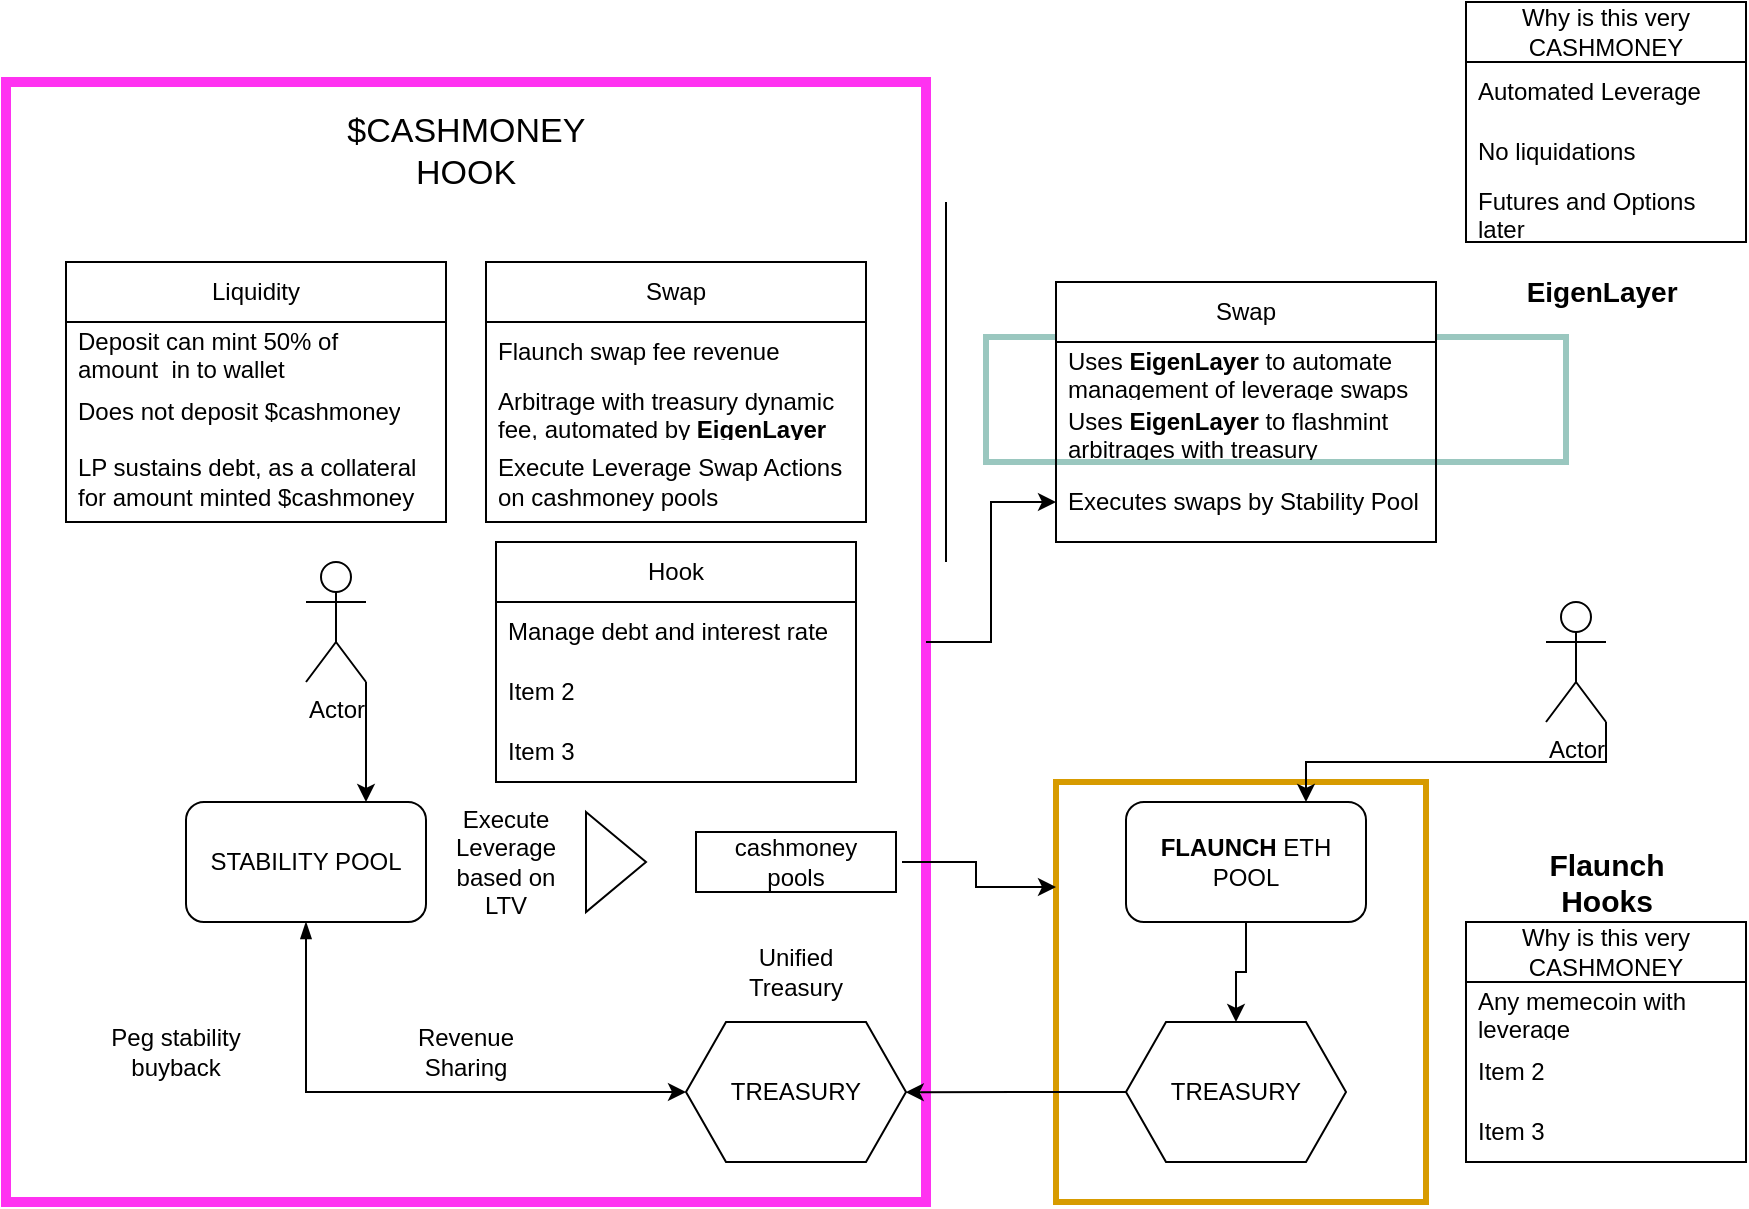 <mxfile version="26.0.15">
  <diagram name="Página-1" id="1IU401blc4CkbbXpULVT">
    <mxGraphModel dx="954" dy="1658" grid="1" gridSize="10" guides="1" tooltips="1" connect="1" arrows="1" fold="1" page="1" pageScale="1" pageWidth="850" pageHeight="1100" math="0" shadow="0">
      <root>
        <mxCell id="0" />
        <mxCell id="1" parent="0" />
        <mxCell id="cpoF_YOOKNL7qUSwxbyy-42" value="" style="rounded=0;whiteSpace=wrap;html=1;fillColor=none;strokeColor=#d79b00;strokeWidth=3;" vertex="1" parent="1">
          <mxGeometry x="535" y="100" width="185" height="210" as="geometry" />
        </mxCell>
        <mxCell id="cpoF_YOOKNL7qUSwxbyy-44" value="" style="rounded=0;whiteSpace=wrap;html=1;fillColor=none;strokeColor=#9AC7BF;strokeWidth=3;" vertex="1" parent="1">
          <mxGeometry x="500" y="-122.5" width="290" height="62.5" as="geometry" />
        </mxCell>
        <mxCell id="cpoF_YOOKNL7qUSwxbyy-40" value="" style="rounded=0;whiteSpace=wrap;html=1;fillColor=none;strokeColor=#FF32F1;strokeWidth=5;" vertex="1" parent="1">
          <mxGeometry x="10" y="-250" width="460" height="560" as="geometry" />
        </mxCell>
        <mxCell id="cpoF_YOOKNL7qUSwxbyy-51" style="edgeStyle=orthogonalEdgeStyle;rounded=0;orthogonalLoop=1;jettySize=auto;html=1;exitX=0.5;exitY=1;exitDx=0;exitDy=0;entryX=0;entryY=0.5;entryDx=0;entryDy=0;startArrow=blockThin;startFill=1;" edge="1" parent="1" source="cpoF_YOOKNL7qUSwxbyy-1" target="cpoF_YOOKNL7qUSwxbyy-4">
          <mxGeometry relative="1" as="geometry" />
        </mxCell>
        <mxCell id="cpoF_YOOKNL7qUSwxbyy-1" value="STABILITY POOL" style="rounded=1;whiteSpace=wrap;html=1;" vertex="1" parent="1">
          <mxGeometry x="100" y="110" width="120" height="60" as="geometry" />
        </mxCell>
        <mxCell id="cpoF_YOOKNL7qUSwxbyy-5" style="edgeStyle=orthogonalEdgeStyle;rounded=0;orthogonalLoop=1;jettySize=auto;html=1;exitX=0.5;exitY=1;exitDx=0;exitDy=0;entryX=0.5;entryY=0;entryDx=0;entryDy=0;" edge="1" parent="1" source="cpoF_YOOKNL7qUSwxbyy-2" target="cpoF_YOOKNL7qUSwxbyy-3">
          <mxGeometry relative="1" as="geometry" />
        </mxCell>
        <mxCell id="cpoF_YOOKNL7qUSwxbyy-2" value="&lt;b&gt;FLAUNCH &lt;/b&gt;ETH POOL" style="rounded=1;whiteSpace=wrap;html=1;" vertex="1" parent="1">
          <mxGeometry x="570" y="110" width="120" height="60" as="geometry" />
        </mxCell>
        <mxCell id="cpoF_YOOKNL7qUSwxbyy-3" value="TREASURY" style="shape=hexagon;perimeter=hexagonPerimeter2;whiteSpace=wrap;html=1;fixedSize=1;" vertex="1" parent="1">
          <mxGeometry x="570" y="220" width="110" height="70" as="geometry" />
        </mxCell>
        <mxCell id="cpoF_YOOKNL7qUSwxbyy-4" value="TREASURY" style="shape=hexagon;perimeter=hexagonPerimeter2;whiteSpace=wrap;html=1;fixedSize=1;" vertex="1" parent="1">
          <mxGeometry x="350" y="220" width="110" height="70" as="geometry" />
        </mxCell>
        <mxCell id="cpoF_YOOKNL7qUSwxbyy-8" style="edgeStyle=orthogonalEdgeStyle;rounded=0;orthogonalLoop=1;jettySize=auto;html=1;exitX=1;exitY=1;exitDx=0;exitDy=0;exitPerimeter=0;entryX=0.75;entryY=0;entryDx=0;entryDy=0;" edge="1" parent="1" source="cpoF_YOOKNL7qUSwxbyy-7" target="cpoF_YOOKNL7qUSwxbyy-1">
          <mxGeometry relative="1" as="geometry" />
        </mxCell>
        <mxCell id="cpoF_YOOKNL7qUSwxbyy-7" value="Actor" style="shape=umlActor;verticalLabelPosition=bottom;verticalAlign=top;html=1;outlineConnect=0;" vertex="1" parent="1">
          <mxGeometry x="160" y="-10" width="30" height="60" as="geometry" />
        </mxCell>
        <mxCell id="cpoF_YOOKNL7qUSwxbyy-10" style="edgeStyle=orthogonalEdgeStyle;rounded=0;orthogonalLoop=1;jettySize=auto;html=1;exitX=1;exitY=1;exitDx=0;exitDy=0;exitPerimeter=0;entryX=0.75;entryY=0;entryDx=0;entryDy=0;" edge="1" parent="1" source="cpoF_YOOKNL7qUSwxbyy-9" target="cpoF_YOOKNL7qUSwxbyy-2">
          <mxGeometry relative="1" as="geometry" />
        </mxCell>
        <mxCell id="cpoF_YOOKNL7qUSwxbyy-9" value="Actor" style="shape=umlActor;verticalLabelPosition=bottom;verticalAlign=top;html=1;outlineConnect=0;" vertex="1" parent="1">
          <mxGeometry x="780" y="10" width="30" height="60" as="geometry" />
        </mxCell>
        <mxCell id="cpoF_YOOKNL7qUSwxbyy-17" value="Liquidity" style="swimlane;fontStyle=0;childLayout=stackLayout;horizontal=1;startSize=30;horizontalStack=0;resizeParent=1;resizeParentMax=0;resizeLast=0;collapsible=1;marginBottom=0;whiteSpace=wrap;html=1;" vertex="1" parent="1">
          <mxGeometry x="40" y="-160" width="190" height="130" as="geometry" />
        </mxCell>
        <mxCell id="cpoF_YOOKNL7qUSwxbyy-18" value="Deposit can mint 50% of amount_in to wallet" style="text;strokeColor=none;fillColor=none;align=left;verticalAlign=middle;spacingLeft=4;spacingRight=4;overflow=hidden;points=[[0,0.5],[1,0.5]];portConstraint=eastwest;rotatable=0;whiteSpace=wrap;html=1;" vertex="1" parent="cpoF_YOOKNL7qUSwxbyy-17">
          <mxGeometry y="30" width="190" height="30" as="geometry" />
        </mxCell>
        <mxCell id="cpoF_YOOKNL7qUSwxbyy-19" value="Does not deposit $cashmoney" style="text;strokeColor=none;fillColor=none;align=left;verticalAlign=middle;spacingLeft=4;spacingRight=4;overflow=hidden;points=[[0,0.5],[1,0.5]];portConstraint=eastwest;rotatable=0;whiteSpace=wrap;html=1;" vertex="1" parent="cpoF_YOOKNL7qUSwxbyy-17">
          <mxGeometry y="60" width="190" height="30" as="geometry" />
        </mxCell>
        <mxCell id="cpoF_YOOKNL7qUSwxbyy-20" value="LP sustains debt, as a collateral for amount minted $cashmoney&amp;nbsp;" style="text;strokeColor=none;fillColor=none;align=left;verticalAlign=middle;spacingLeft=4;spacingRight=4;overflow=hidden;points=[[0,0.5],[1,0.5]];portConstraint=eastwest;rotatable=0;whiteSpace=wrap;html=1;" vertex="1" parent="cpoF_YOOKNL7qUSwxbyy-17">
          <mxGeometry y="90" width="190" height="40" as="geometry" />
        </mxCell>
        <mxCell id="cpoF_YOOKNL7qUSwxbyy-21" value="Swap" style="swimlane;fontStyle=0;childLayout=stackLayout;horizontal=1;startSize=30;horizontalStack=0;resizeParent=1;resizeParentMax=0;resizeLast=0;collapsible=1;marginBottom=0;whiteSpace=wrap;html=1;" vertex="1" parent="1">
          <mxGeometry x="250" y="-160" width="190" height="130" as="geometry" />
        </mxCell>
        <mxCell id="cpoF_YOOKNL7qUSwxbyy-22" value="Flaunch swap fee revenue" style="text;strokeColor=none;fillColor=none;align=left;verticalAlign=middle;spacingLeft=4;spacingRight=4;overflow=hidden;points=[[0,0.5],[1,0.5]];portConstraint=eastwest;rotatable=0;whiteSpace=wrap;html=1;" vertex="1" parent="cpoF_YOOKNL7qUSwxbyy-21">
          <mxGeometry y="30" width="190" height="30" as="geometry" />
        </mxCell>
        <mxCell id="cpoF_YOOKNL7qUSwxbyy-23" value="Arbitrage with treasury dynamic fee, automated by &lt;b&gt;EigenLayer&lt;/b&gt;" style="text;strokeColor=none;fillColor=none;align=left;verticalAlign=middle;spacingLeft=4;spacingRight=4;overflow=hidden;points=[[0,0.5],[1,0.5]];portConstraint=eastwest;rotatable=0;whiteSpace=wrap;html=1;" vertex="1" parent="cpoF_YOOKNL7qUSwxbyy-21">
          <mxGeometry y="60" width="190" height="30" as="geometry" />
        </mxCell>
        <mxCell id="cpoF_YOOKNL7qUSwxbyy-24" value="Execute Leverage Swap Actions on cashmoney pools" style="text;strokeColor=none;fillColor=none;align=left;verticalAlign=middle;spacingLeft=4;spacingRight=4;overflow=hidden;points=[[0,0.5],[1,0.5]];portConstraint=eastwest;rotatable=0;whiteSpace=wrap;html=1;" vertex="1" parent="cpoF_YOOKNL7qUSwxbyy-21">
          <mxGeometry y="90" width="190" height="40" as="geometry" />
        </mxCell>
        <mxCell id="cpoF_YOOKNL7qUSwxbyy-29" value="" style="endArrow=none;html=1;rounded=0;" edge="1" parent="1">
          <mxGeometry width="50" height="50" relative="1" as="geometry">
            <mxPoint x="480" y="-10" as="sourcePoint" />
            <mxPoint x="480" y="-190" as="targetPoint" />
          </mxGeometry>
        </mxCell>
        <mxCell id="cpoF_YOOKNL7qUSwxbyy-35" value="Swap" style="swimlane;fontStyle=0;childLayout=stackLayout;horizontal=1;startSize=30;horizontalStack=0;resizeParent=1;resizeParentMax=0;resizeLast=0;collapsible=1;marginBottom=0;whiteSpace=wrap;html=1;" vertex="1" parent="1">
          <mxGeometry x="535" y="-150" width="190" height="130" as="geometry" />
        </mxCell>
        <mxCell id="cpoF_YOOKNL7qUSwxbyy-36" value="Uses &lt;b&gt;EigenLayer&lt;/b&gt; to automate management of leverage swaps" style="text;strokeColor=none;fillColor=none;align=left;verticalAlign=middle;spacingLeft=4;spacingRight=4;overflow=hidden;points=[[0,0.5],[1,0.5]];portConstraint=eastwest;rotatable=0;whiteSpace=wrap;html=1;" vertex="1" parent="cpoF_YOOKNL7qUSwxbyy-35">
          <mxGeometry y="30" width="190" height="30" as="geometry" />
        </mxCell>
        <mxCell id="cpoF_YOOKNL7qUSwxbyy-37" value="Uses &lt;b&gt;EigenLayer &lt;/b&gt;to flashmint arbitrages with treasury&amp;nbsp;&lt;b&gt;&amp;nbsp;&lt;/b&gt;&lt;span style=&quot;color: rgba(0, 0, 0, 0); font-family: monospace; font-size: 0px; text-wrap-mode: nowrap;&quot;&gt;%3CmxGraphModel%3E%3Croot%3E%3CmxCell%20id%3D%220%22%2F%3E%3CmxCell%20id%3D%221%22%20parent%3D%220%22%2F%3E%3CmxCell%20id%3D%222%22%20value%3D%22Swap%22%20style%3D%22swimlane%3BfontStyle%3D0%3BchildLayout%3DstackLayout%3Bhorizontal%3D1%3BstartSize%3D30%3BhorizontalStack%3D0%3BresizeParent%3D1%3BresizeParentMax%3D0%3BresizeLast%3D0%3Bcollapsible%3D1%3BmarginBottom%3D0%3BwhiteSpace%3Dwrap%3Bhtml%3D1%3B%22%20vertex%3D%221%22%20parent%3D%221%22%3E%3CmxGeometry%20x%3D%22250%22%20y%3D%22-160%22%20width%3D%22190%22%20height%3D%22130%22%20as%3D%22geometry%22%2F%3E%3C%2FmxCell%3E%3CmxCell%20id%3D%223%22%20value%3D%22Flaunch%20swap%20fee%20revenue%22%20style%3D%22text%3BstrokeColor%3Dnone%3BfillColor%3Dnone%3Balign%3Dleft%3BverticalAlign%3Dmiddle%3BspacingLeft%3D4%3BspacingRight%3D4%3Boverflow%3Dhidden%3Bpoints%3D%5B%5B0%2C0.5%5D%2C%5B1%2C0.5%5D%5D%3BportConstraint%3Deastwest%3Brotatable%3D0%3BwhiteSpace%3Dwrap%3Bhtml%3D1%3B%22%20vertex%3D%221%22%20parent%3D%222%22%3E%3CmxGeometry%20y%3D%2230%22%20width%3D%22190%22%20height%3D%2230%22%20as%3D%22geometry%22%2F%3E%3C%2FmxCell%3E%3CmxCell%20id%3D%224%22%20value%3D%22Arbitrage%20with%20treasury%20dynamic%20fee%22%20style%3D%22text%3BstrokeColor%3Dnone%3BfillColor%3Dnone%3Balign%3Dleft%3BverticalAlign%3Dmiddle%3BspacingLeft%3D4%3BspacingRight%3D4%3Boverflow%3Dhidden%3Bpoints%3D%5B%5B0%2C0.5%5D%2C%5B1%2C0.5%5D%5D%3BportConstraint%3Deastwest%3Brotatable%3D0%3BwhiteSpace%3Dwrap%3Bhtml%3D1%3B%22%20vertex%3D%221%22%20parent%3D%222%22%3E%3CmxGeometry%20y%3D%2260%22%20width%3D%22190%22%20height%3D%2230%22%20as%3D%22geometry%22%2F%3E%3C%2FmxCell%3E%3CmxCell%20id%3D%225%22%20value%3D%22Execute%20Leverage%20Swap%20Actions%20on%20cashmoney%20pools%22%20style%3D%22text%3BstrokeColor%3Dnone%3BfillColor%3Dnone%3Balign%3Dleft%3BverticalAlign%3Dmiddle%3BspacingLeft%3D4%3BspacingRight%3D4%3Boverflow%3Dhidden%3Bpoints%3D%5B%5B0%2C0.5%5D%2C%5B1%2C0.5%5D%5D%3BportConstraint%3Deastwest%3Brotatable%3D0%3BwhiteSpace%3Dwrap%3Bhtml%3D1%3B%22%20vertex%3D%221%22%20parent%3D%222%22%3E%3CmxGeometry%20y%3D%2290%22%20width%3D%22190%22%20height%3D%2240%22%20as%3D%22geometry%22%2F%3E%3C%2FmxCell%3E%3C%2Froot%3E%3C%2FmxGraphModel%arrrr&lt;/span&gt;" style="text;strokeColor=none;fillColor=none;align=left;verticalAlign=middle;spacingLeft=4;spacingRight=4;overflow=hidden;points=[[0,0.5],[1,0.5]];portConstraint=eastwest;rotatable=0;whiteSpace=wrap;html=1;" vertex="1" parent="cpoF_YOOKNL7qUSwxbyy-35">
          <mxGeometry y="60" width="190" height="30" as="geometry" />
        </mxCell>
        <mxCell id="cpoF_YOOKNL7qUSwxbyy-38" value="Executes swaps by Stability Pool" style="text;strokeColor=none;fillColor=none;align=left;verticalAlign=middle;spacingLeft=4;spacingRight=4;overflow=hidden;points=[[0,0.5],[1,0.5]];portConstraint=eastwest;rotatable=0;whiteSpace=wrap;html=1;" vertex="1" parent="cpoF_YOOKNL7qUSwxbyy-35">
          <mxGeometry y="90" width="190" height="40" as="geometry" />
        </mxCell>
        <mxCell id="cpoF_YOOKNL7qUSwxbyy-46" style="edgeStyle=orthogonalEdgeStyle;rounded=0;orthogonalLoop=1;jettySize=auto;html=1;exitX=1;exitY=0.5;exitDx=0;exitDy=0;entryX=0;entryY=0.5;entryDx=0;entryDy=0;" edge="1" parent="1" source="cpoF_YOOKNL7qUSwxbyy-40" target="cpoF_YOOKNL7qUSwxbyy-38">
          <mxGeometry relative="1" as="geometry" />
        </mxCell>
        <mxCell id="cpoF_YOOKNL7qUSwxbyy-41" value="$CASHMONEY HOOK" style="text;html=1;align=center;verticalAlign=middle;whiteSpace=wrap;rounded=0;fontSize=17;" vertex="1" parent="1">
          <mxGeometry x="210" y="-230" width="60" height="30" as="geometry" />
        </mxCell>
        <mxCell id="cpoF_YOOKNL7qUSwxbyy-43" value="Flaunch Hooks" style="text;html=1;align=center;verticalAlign=middle;whiteSpace=wrap;rounded=0;fontSize=15;fontStyle=1" vertex="1" parent="1">
          <mxGeometry x="772.5" y="135" width="75" height="30" as="geometry" />
        </mxCell>
        <mxCell id="cpoF_YOOKNL7qUSwxbyy-45" value="EigenLayer&amp;nbsp;" style="text;html=1;align=center;verticalAlign=middle;whiteSpace=wrap;rounded=0;fontStyle=1;fontSize=14;" vertex="1" parent="1">
          <mxGeometry x="780" y="-160" width="60" height="30" as="geometry" />
        </mxCell>
        <mxCell id="cpoF_YOOKNL7qUSwxbyy-48" style="edgeStyle=orthogonalEdgeStyle;rounded=0;orthogonalLoop=1;jettySize=auto;html=1;exitX=0;exitY=0.5;exitDx=0;exitDy=0;entryX=0.978;entryY=0.902;entryDx=0;entryDy=0;entryPerimeter=0;" edge="1" parent="1" source="cpoF_YOOKNL7qUSwxbyy-3" target="cpoF_YOOKNL7qUSwxbyy-40">
          <mxGeometry relative="1" as="geometry" />
        </mxCell>
        <mxCell id="cpoF_YOOKNL7qUSwxbyy-53" value="Why is this very CASHMONEY" style="swimlane;fontStyle=0;childLayout=stackLayout;horizontal=1;startSize=30;horizontalStack=0;resizeParent=1;resizeParentMax=0;resizeLast=0;collapsible=1;marginBottom=0;whiteSpace=wrap;html=1;" vertex="1" parent="1">
          <mxGeometry x="740" y="170" width="140" height="120" as="geometry" />
        </mxCell>
        <mxCell id="cpoF_YOOKNL7qUSwxbyy-54" value="Any memecoin with leverage" style="text;strokeColor=none;fillColor=none;align=left;verticalAlign=middle;spacingLeft=4;spacingRight=4;overflow=hidden;points=[[0,0.5],[1,0.5]];portConstraint=eastwest;rotatable=0;whiteSpace=wrap;html=1;" vertex="1" parent="cpoF_YOOKNL7qUSwxbyy-53">
          <mxGeometry y="30" width="140" height="30" as="geometry" />
        </mxCell>
        <mxCell id="cpoF_YOOKNL7qUSwxbyy-55" value="Item 2" style="text;strokeColor=none;fillColor=none;align=left;verticalAlign=middle;spacingLeft=4;spacingRight=4;overflow=hidden;points=[[0,0.5],[1,0.5]];portConstraint=eastwest;rotatable=0;whiteSpace=wrap;html=1;" vertex="1" parent="cpoF_YOOKNL7qUSwxbyy-53">
          <mxGeometry y="60" width="140" height="30" as="geometry" />
        </mxCell>
        <mxCell id="cpoF_YOOKNL7qUSwxbyy-56" value="Item 3" style="text;strokeColor=none;fillColor=none;align=left;verticalAlign=middle;spacingLeft=4;spacingRight=4;overflow=hidden;points=[[0,0.5],[1,0.5]];portConstraint=eastwest;rotatable=0;whiteSpace=wrap;html=1;" vertex="1" parent="cpoF_YOOKNL7qUSwxbyy-53">
          <mxGeometry y="90" width="140" height="30" as="geometry" />
        </mxCell>
        <mxCell id="cpoF_YOOKNL7qUSwxbyy-57" value="Why is this very CASHMONEY" style="swimlane;fontStyle=0;childLayout=stackLayout;horizontal=1;startSize=30;horizontalStack=0;resizeParent=1;resizeParentMax=0;resizeLast=0;collapsible=1;marginBottom=0;whiteSpace=wrap;html=1;" vertex="1" parent="1">
          <mxGeometry x="740" y="-290" width="140" height="120" as="geometry" />
        </mxCell>
        <mxCell id="cpoF_YOOKNL7qUSwxbyy-58" value="Automated Leverage" style="text;strokeColor=none;fillColor=none;align=left;verticalAlign=middle;spacingLeft=4;spacingRight=4;overflow=hidden;points=[[0,0.5],[1,0.5]];portConstraint=eastwest;rotatable=0;whiteSpace=wrap;html=1;" vertex="1" parent="cpoF_YOOKNL7qUSwxbyy-57">
          <mxGeometry y="30" width="140" height="30" as="geometry" />
        </mxCell>
        <mxCell id="cpoF_YOOKNL7qUSwxbyy-59" value="No liquidations&amp;nbsp;" style="text;strokeColor=none;fillColor=none;align=left;verticalAlign=middle;spacingLeft=4;spacingRight=4;overflow=hidden;points=[[0,0.5],[1,0.5]];portConstraint=eastwest;rotatable=0;whiteSpace=wrap;html=1;" vertex="1" parent="cpoF_YOOKNL7qUSwxbyy-57">
          <mxGeometry y="60" width="140" height="30" as="geometry" />
        </mxCell>
        <mxCell id="cpoF_YOOKNL7qUSwxbyy-60" value="Futures and Options later" style="text;strokeColor=none;fillColor=none;align=left;verticalAlign=middle;spacingLeft=4;spacingRight=4;overflow=hidden;points=[[0,0.5],[1,0.5]];portConstraint=eastwest;rotatable=0;whiteSpace=wrap;html=1;" vertex="1" parent="cpoF_YOOKNL7qUSwxbyy-57">
          <mxGeometry y="90" width="140" height="30" as="geometry" />
        </mxCell>
        <mxCell id="cpoF_YOOKNL7qUSwxbyy-61" value="Revenue Sharing" style="text;html=1;align=center;verticalAlign=middle;whiteSpace=wrap;rounded=0;" vertex="1" parent="1">
          <mxGeometry x="210" y="220" width="60" height="30" as="geometry" />
        </mxCell>
        <mxCell id="cpoF_YOOKNL7qUSwxbyy-62" value="Peg stability buyback" style="text;html=1;align=center;verticalAlign=middle;whiteSpace=wrap;rounded=0;" vertex="1" parent="1">
          <mxGeometry x="50" y="220" width="90" height="30" as="geometry" />
        </mxCell>
        <mxCell id="cpoF_YOOKNL7qUSwxbyy-64" value="Unified Treasury" style="text;html=1;align=center;verticalAlign=middle;whiteSpace=wrap;rounded=0;" vertex="1" parent="1">
          <mxGeometry x="375" y="180" width="60" height="30" as="geometry" />
        </mxCell>
        <mxCell id="cpoF_YOOKNL7qUSwxbyy-65" value="" style="triangle;whiteSpace=wrap;html=1;" vertex="1" parent="1">
          <mxGeometry x="300" y="115" width="30" height="50" as="geometry" />
        </mxCell>
        <mxCell id="cpoF_YOOKNL7qUSwxbyy-69" style="edgeStyle=orthogonalEdgeStyle;rounded=0;orthogonalLoop=1;jettySize=auto;html=1;exitX=1;exitY=0.5;exitDx=0;exitDy=0;entryX=0;entryY=0.25;entryDx=0;entryDy=0;" edge="1" parent="1" source="cpoF_YOOKNL7qUSwxbyy-67" target="cpoF_YOOKNL7qUSwxbyy-42">
          <mxGeometry relative="1" as="geometry" />
        </mxCell>
        <mxCell id="cpoF_YOOKNL7qUSwxbyy-67" value="cashmoney&lt;div&gt;pools&lt;/div&gt;" style="text;html=1;align=center;verticalAlign=middle;whiteSpace=wrap;rounded=0;strokeColor=default;perimeterSpacing=3;" vertex="1" parent="1">
          <mxGeometry x="355" y="125" width="100" height="30" as="geometry" />
        </mxCell>
        <mxCell id="cpoF_YOOKNL7qUSwxbyy-68" value="Execute Leverage based on LTV" style="text;html=1;align=center;verticalAlign=middle;whiteSpace=wrap;rounded=0;" vertex="1" parent="1">
          <mxGeometry x="230" y="125" width="60" height="30" as="geometry" />
        </mxCell>
        <mxCell id="cpoF_YOOKNL7qUSwxbyy-70" value="Hook" style="swimlane;fontStyle=0;childLayout=stackLayout;horizontal=1;startSize=30;horizontalStack=0;resizeParent=1;resizeParentMax=0;resizeLast=0;collapsible=1;marginBottom=0;whiteSpace=wrap;html=1;" vertex="1" parent="1">
          <mxGeometry x="255" y="-20" width="180" height="120" as="geometry" />
        </mxCell>
        <mxCell id="cpoF_YOOKNL7qUSwxbyy-71" value="Manage debt and interest rate" style="text;strokeColor=none;fillColor=none;align=left;verticalAlign=middle;spacingLeft=4;spacingRight=4;overflow=hidden;points=[[0,0.5],[1,0.5]];portConstraint=eastwest;rotatable=0;whiteSpace=wrap;html=1;" vertex="1" parent="cpoF_YOOKNL7qUSwxbyy-70">
          <mxGeometry y="30" width="180" height="30" as="geometry" />
        </mxCell>
        <mxCell id="cpoF_YOOKNL7qUSwxbyy-72" value="Item 2" style="text;strokeColor=none;fillColor=none;align=left;verticalAlign=middle;spacingLeft=4;spacingRight=4;overflow=hidden;points=[[0,0.5],[1,0.5]];portConstraint=eastwest;rotatable=0;whiteSpace=wrap;html=1;" vertex="1" parent="cpoF_YOOKNL7qUSwxbyy-70">
          <mxGeometry y="60" width="180" height="30" as="geometry" />
        </mxCell>
        <mxCell id="cpoF_YOOKNL7qUSwxbyy-73" value="Item 3" style="text;strokeColor=none;fillColor=none;align=left;verticalAlign=middle;spacingLeft=4;spacingRight=4;overflow=hidden;points=[[0,0.5],[1,0.5]];portConstraint=eastwest;rotatable=0;whiteSpace=wrap;html=1;" vertex="1" parent="cpoF_YOOKNL7qUSwxbyy-70">
          <mxGeometry y="90" width="180" height="30" as="geometry" />
        </mxCell>
      </root>
    </mxGraphModel>
  </diagram>
</mxfile>
